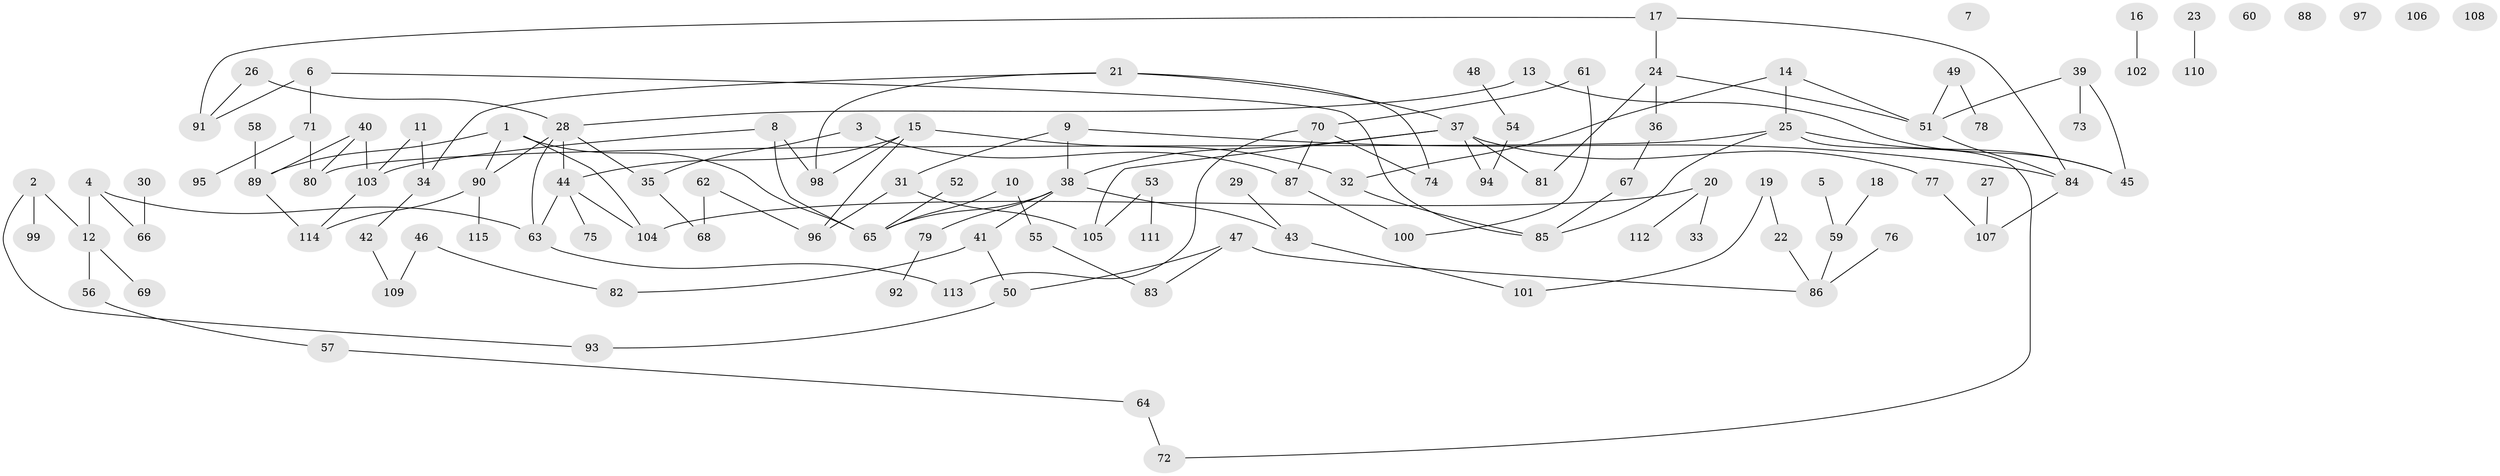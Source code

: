 // Generated by graph-tools (version 1.1) at 2025/00/03/09/25 03:00:44]
// undirected, 115 vertices, 137 edges
graph export_dot {
graph [start="1"]
  node [color=gray90,style=filled];
  1;
  2;
  3;
  4;
  5;
  6;
  7;
  8;
  9;
  10;
  11;
  12;
  13;
  14;
  15;
  16;
  17;
  18;
  19;
  20;
  21;
  22;
  23;
  24;
  25;
  26;
  27;
  28;
  29;
  30;
  31;
  32;
  33;
  34;
  35;
  36;
  37;
  38;
  39;
  40;
  41;
  42;
  43;
  44;
  45;
  46;
  47;
  48;
  49;
  50;
  51;
  52;
  53;
  54;
  55;
  56;
  57;
  58;
  59;
  60;
  61;
  62;
  63;
  64;
  65;
  66;
  67;
  68;
  69;
  70;
  71;
  72;
  73;
  74;
  75;
  76;
  77;
  78;
  79;
  80;
  81;
  82;
  83;
  84;
  85;
  86;
  87;
  88;
  89;
  90;
  91;
  92;
  93;
  94;
  95;
  96;
  97;
  98;
  99;
  100;
  101;
  102;
  103;
  104;
  105;
  106;
  107;
  108;
  109;
  110;
  111;
  112;
  113;
  114;
  115;
  1 -- 65;
  1 -- 89;
  1 -- 90;
  1 -- 104;
  2 -- 12;
  2 -- 93;
  2 -- 99;
  3 -- 35;
  3 -- 87;
  4 -- 12;
  4 -- 63;
  4 -- 66;
  5 -- 59;
  6 -- 71;
  6 -- 85;
  6 -- 91;
  8 -- 65;
  8 -- 98;
  8 -- 103;
  9 -- 31;
  9 -- 38;
  9 -- 84;
  10 -- 55;
  10 -- 65;
  11 -- 34;
  11 -- 103;
  12 -- 56;
  12 -- 69;
  13 -- 28;
  13 -- 45;
  14 -- 25;
  14 -- 32;
  14 -- 51;
  15 -- 32;
  15 -- 44;
  15 -- 96;
  15 -- 98;
  16 -- 102;
  17 -- 24;
  17 -- 84;
  17 -- 91;
  18 -- 59;
  19 -- 22;
  19 -- 101;
  20 -- 33;
  20 -- 104;
  20 -- 112;
  21 -- 34;
  21 -- 37;
  21 -- 74;
  21 -- 98;
  22 -- 86;
  23 -- 110;
  24 -- 36;
  24 -- 51;
  24 -- 81;
  25 -- 45;
  25 -- 72;
  25 -- 80;
  25 -- 85;
  26 -- 28;
  26 -- 91;
  27 -- 107;
  28 -- 35;
  28 -- 44;
  28 -- 63;
  28 -- 90;
  29 -- 43;
  30 -- 66;
  31 -- 96;
  31 -- 105;
  32 -- 85;
  34 -- 42;
  35 -- 68;
  36 -- 67;
  37 -- 38;
  37 -- 77;
  37 -- 81;
  37 -- 94;
  37 -- 105;
  38 -- 41;
  38 -- 43;
  38 -- 65;
  38 -- 79;
  39 -- 45;
  39 -- 51;
  39 -- 73;
  40 -- 80;
  40 -- 89;
  40 -- 103;
  41 -- 50;
  41 -- 82;
  42 -- 109;
  43 -- 101;
  44 -- 63;
  44 -- 75;
  44 -- 104;
  46 -- 82;
  46 -- 109;
  47 -- 50;
  47 -- 83;
  47 -- 86;
  48 -- 54;
  49 -- 51;
  49 -- 78;
  50 -- 93;
  51 -- 84;
  52 -- 65;
  53 -- 105;
  53 -- 111;
  54 -- 94;
  55 -- 83;
  56 -- 57;
  57 -- 64;
  58 -- 89;
  59 -- 86;
  61 -- 70;
  61 -- 100;
  62 -- 68;
  62 -- 96;
  63 -- 113;
  64 -- 72;
  67 -- 85;
  70 -- 74;
  70 -- 87;
  70 -- 113;
  71 -- 80;
  71 -- 95;
  76 -- 86;
  77 -- 107;
  79 -- 92;
  84 -- 107;
  87 -- 100;
  89 -- 114;
  90 -- 114;
  90 -- 115;
  103 -- 114;
}
